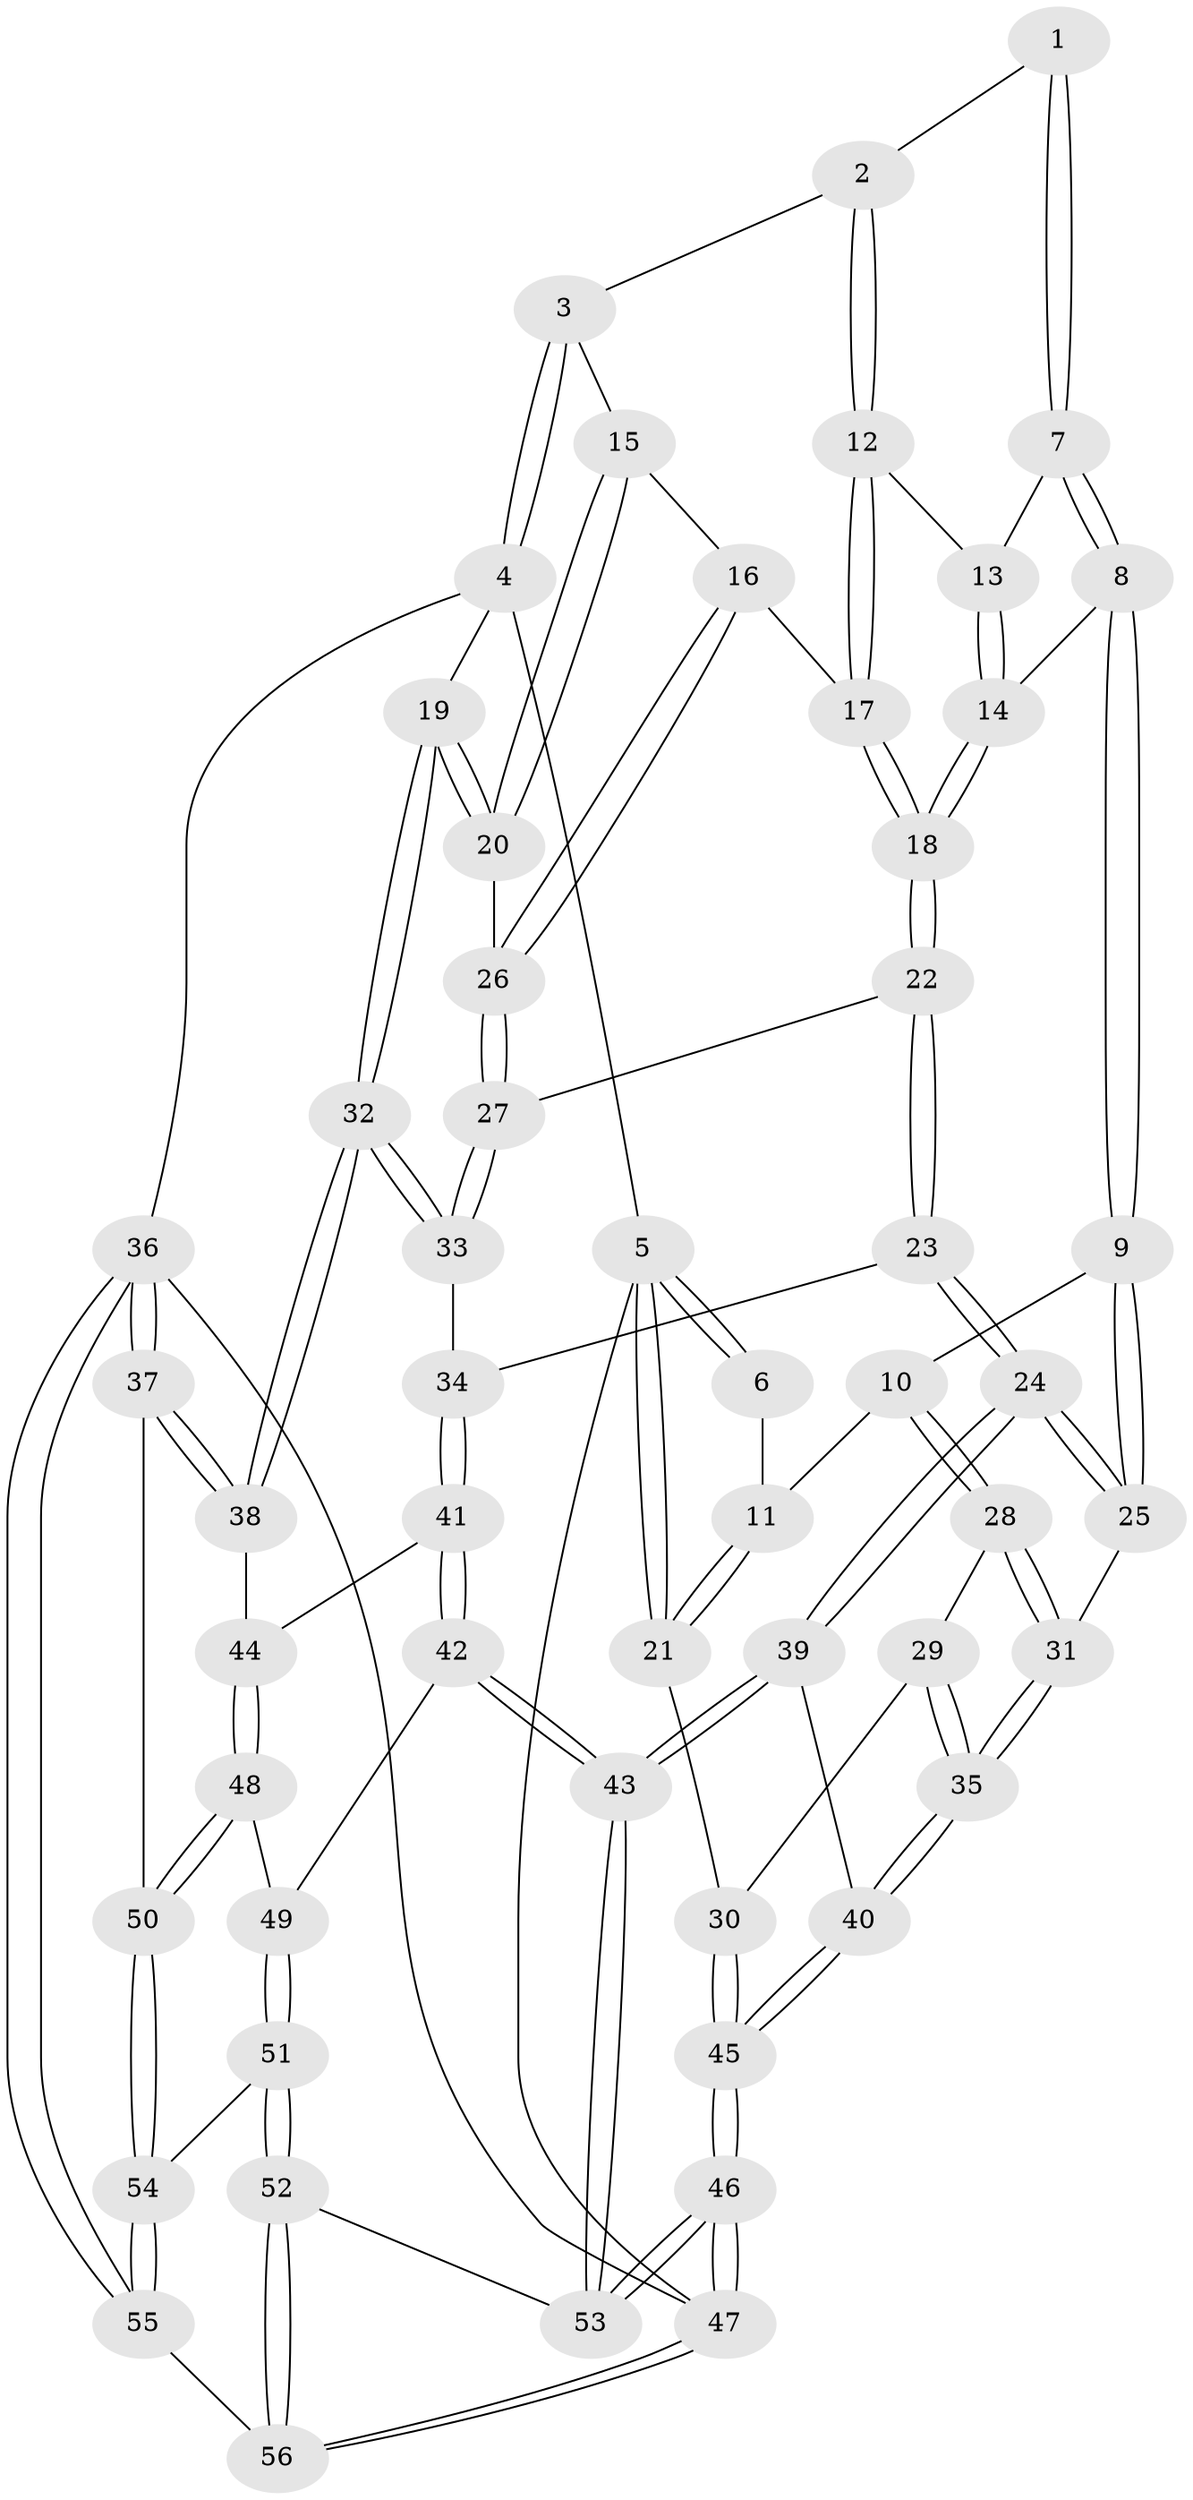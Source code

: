 // Generated by graph-tools (version 1.1) at 2025/27/03/09/25 03:27:11]
// undirected, 56 vertices, 137 edges
graph export_dot {
graph [start="1"]
  node [color=gray90,style=filled];
  1 [pos="+0.35950833216130157+0"];
  2 [pos="+0.8019421308560897+0"];
  3 [pos="+0.8976078886896295+0"];
  4 [pos="+1+0"];
  5 [pos="+0+0"];
  6 [pos="+0.28558476053791926+0"];
  7 [pos="+0.4338742059456212+0.017762277673144963"];
  8 [pos="+0.40218982628731814+0.18979477377247464"];
  9 [pos="+0.3346851896753333+0.23620828901521468"];
  10 [pos="+0.29320190980720995+0.22565195011364758"];
  11 [pos="+0.19751577551208613+0.10565940901880505"];
  12 [pos="+0.6537416723178612+0.051784494827559674"];
  13 [pos="+0.5627111571433053+0.075917346780483"];
  14 [pos="+0.5113651891463715+0.20274259083001017"];
  15 [pos="+0.8239127552612151+0.13221648631590727"];
  16 [pos="+0.7653756820058324+0.22123106466877568"];
  17 [pos="+0.6586572570345521+0.09178638584536652"];
  18 [pos="+0.5768002454723227+0.24080446886791124"];
  19 [pos="+1+0.2772031113312931"];
  20 [pos="+1+0.2500660957876594"];
  21 [pos="+0+0.18185741743849196"];
  22 [pos="+0.6561092628658637+0.3622255425457823"];
  23 [pos="+0.6422176174820514+0.4037373953317493"];
  24 [pos="+0.5634155957788924+0.4493302136623381"];
  25 [pos="+0.3885713106317272+0.3889039379824521"];
  26 [pos="+0.7622440448888228+0.2583359057068134"];
  27 [pos="+0.731294574226878+0.30814223454340645"];
  28 [pos="+0.12110547143858673+0.3634970075280637"];
  29 [pos="+0.056553858714721544+0.37750476124923027"];
  30 [pos="+0+0.3957867995150954"];
  31 [pos="+0.30290065769235985+0.48100877671717424"];
  32 [pos="+1+0.4564621918617452"];
  33 [pos="+1+0.4286170962651678"];
  34 [pos="+0.7041841859417219+0.46356904107450114"];
  35 [pos="+0.2866759354835948+0.5643043873603644"];
  36 [pos="+1+1"];
  37 [pos="+1+0.6601022858424487"];
  38 [pos="+1+0.48116657361980175"];
  39 [pos="+0.48269439566606615+0.7341894359751069"];
  40 [pos="+0.28155739658085766+0.59738984192323"];
  41 [pos="+0.7622498795682668+0.5618365078553651"];
  42 [pos="+0.710445525455742+0.6852795244005956"];
  43 [pos="+0.4951213674717204+0.7670262589591955"];
  44 [pos="+0.8331849755347737+0.572198603346906"];
  45 [pos="+0+0.7023736925599967"];
  46 [pos="+0+0.8413113241081628"];
  47 [pos="+0+1"];
  48 [pos="+0.8724147691899228+0.7526204594904641"];
  49 [pos="+0.8041091800042618+0.7431839951473329"];
  50 [pos="+0.8828903468746528+0.7580121237472895"];
  51 [pos="+0.6931653363124813+0.9148805493700336"];
  52 [pos="+0.5327332891138487+0.9836562015522156"];
  53 [pos="+0.4885386971953596+0.8336542149684233"];
  54 [pos="+0.8617904225639273+0.8917318760463692"];
  55 [pos="+1+1"];
  56 [pos="+0.5249090197457361+1"];
  1 -- 2;
  1 -- 7;
  1 -- 7;
  2 -- 3;
  2 -- 12;
  2 -- 12;
  3 -- 4;
  3 -- 4;
  3 -- 15;
  4 -- 5;
  4 -- 19;
  4 -- 36;
  5 -- 6;
  5 -- 6;
  5 -- 21;
  5 -- 21;
  5 -- 47;
  6 -- 11;
  7 -- 8;
  7 -- 8;
  7 -- 13;
  8 -- 9;
  8 -- 9;
  8 -- 14;
  9 -- 10;
  9 -- 25;
  9 -- 25;
  10 -- 11;
  10 -- 28;
  10 -- 28;
  11 -- 21;
  11 -- 21;
  12 -- 13;
  12 -- 17;
  12 -- 17;
  13 -- 14;
  13 -- 14;
  14 -- 18;
  14 -- 18;
  15 -- 16;
  15 -- 20;
  15 -- 20;
  16 -- 17;
  16 -- 26;
  16 -- 26;
  17 -- 18;
  17 -- 18;
  18 -- 22;
  18 -- 22;
  19 -- 20;
  19 -- 20;
  19 -- 32;
  19 -- 32;
  20 -- 26;
  21 -- 30;
  22 -- 23;
  22 -- 23;
  22 -- 27;
  23 -- 24;
  23 -- 24;
  23 -- 34;
  24 -- 25;
  24 -- 25;
  24 -- 39;
  24 -- 39;
  25 -- 31;
  26 -- 27;
  26 -- 27;
  27 -- 33;
  27 -- 33;
  28 -- 29;
  28 -- 31;
  28 -- 31;
  29 -- 30;
  29 -- 35;
  29 -- 35;
  30 -- 45;
  30 -- 45;
  31 -- 35;
  31 -- 35;
  32 -- 33;
  32 -- 33;
  32 -- 38;
  32 -- 38;
  33 -- 34;
  34 -- 41;
  34 -- 41;
  35 -- 40;
  35 -- 40;
  36 -- 37;
  36 -- 37;
  36 -- 55;
  36 -- 55;
  36 -- 47;
  37 -- 38;
  37 -- 38;
  37 -- 50;
  38 -- 44;
  39 -- 40;
  39 -- 43;
  39 -- 43;
  40 -- 45;
  40 -- 45;
  41 -- 42;
  41 -- 42;
  41 -- 44;
  42 -- 43;
  42 -- 43;
  42 -- 49;
  43 -- 53;
  43 -- 53;
  44 -- 48;
  44 -- 48;
  45 -- 46;
  45 -- 46;
  46 -- 47;
  46 -- 47;
  46 -- 53;
  46 -- 53;
  47 -- 56;
  47 -- 56;
  48 -- 49;
  48 -- 50;
  48 -- 50;
  49 -- 51;
  49 -- 51;
  50 -- 54;
  50 -- 54;
  51 -- 52;
  51 -- 52;
  51 -- 54;
  52 -- 53;
  52 -- 56;
  52 -- 56;
  54 -- 55;
  54 -- 55;
  55 -- 56;
}
